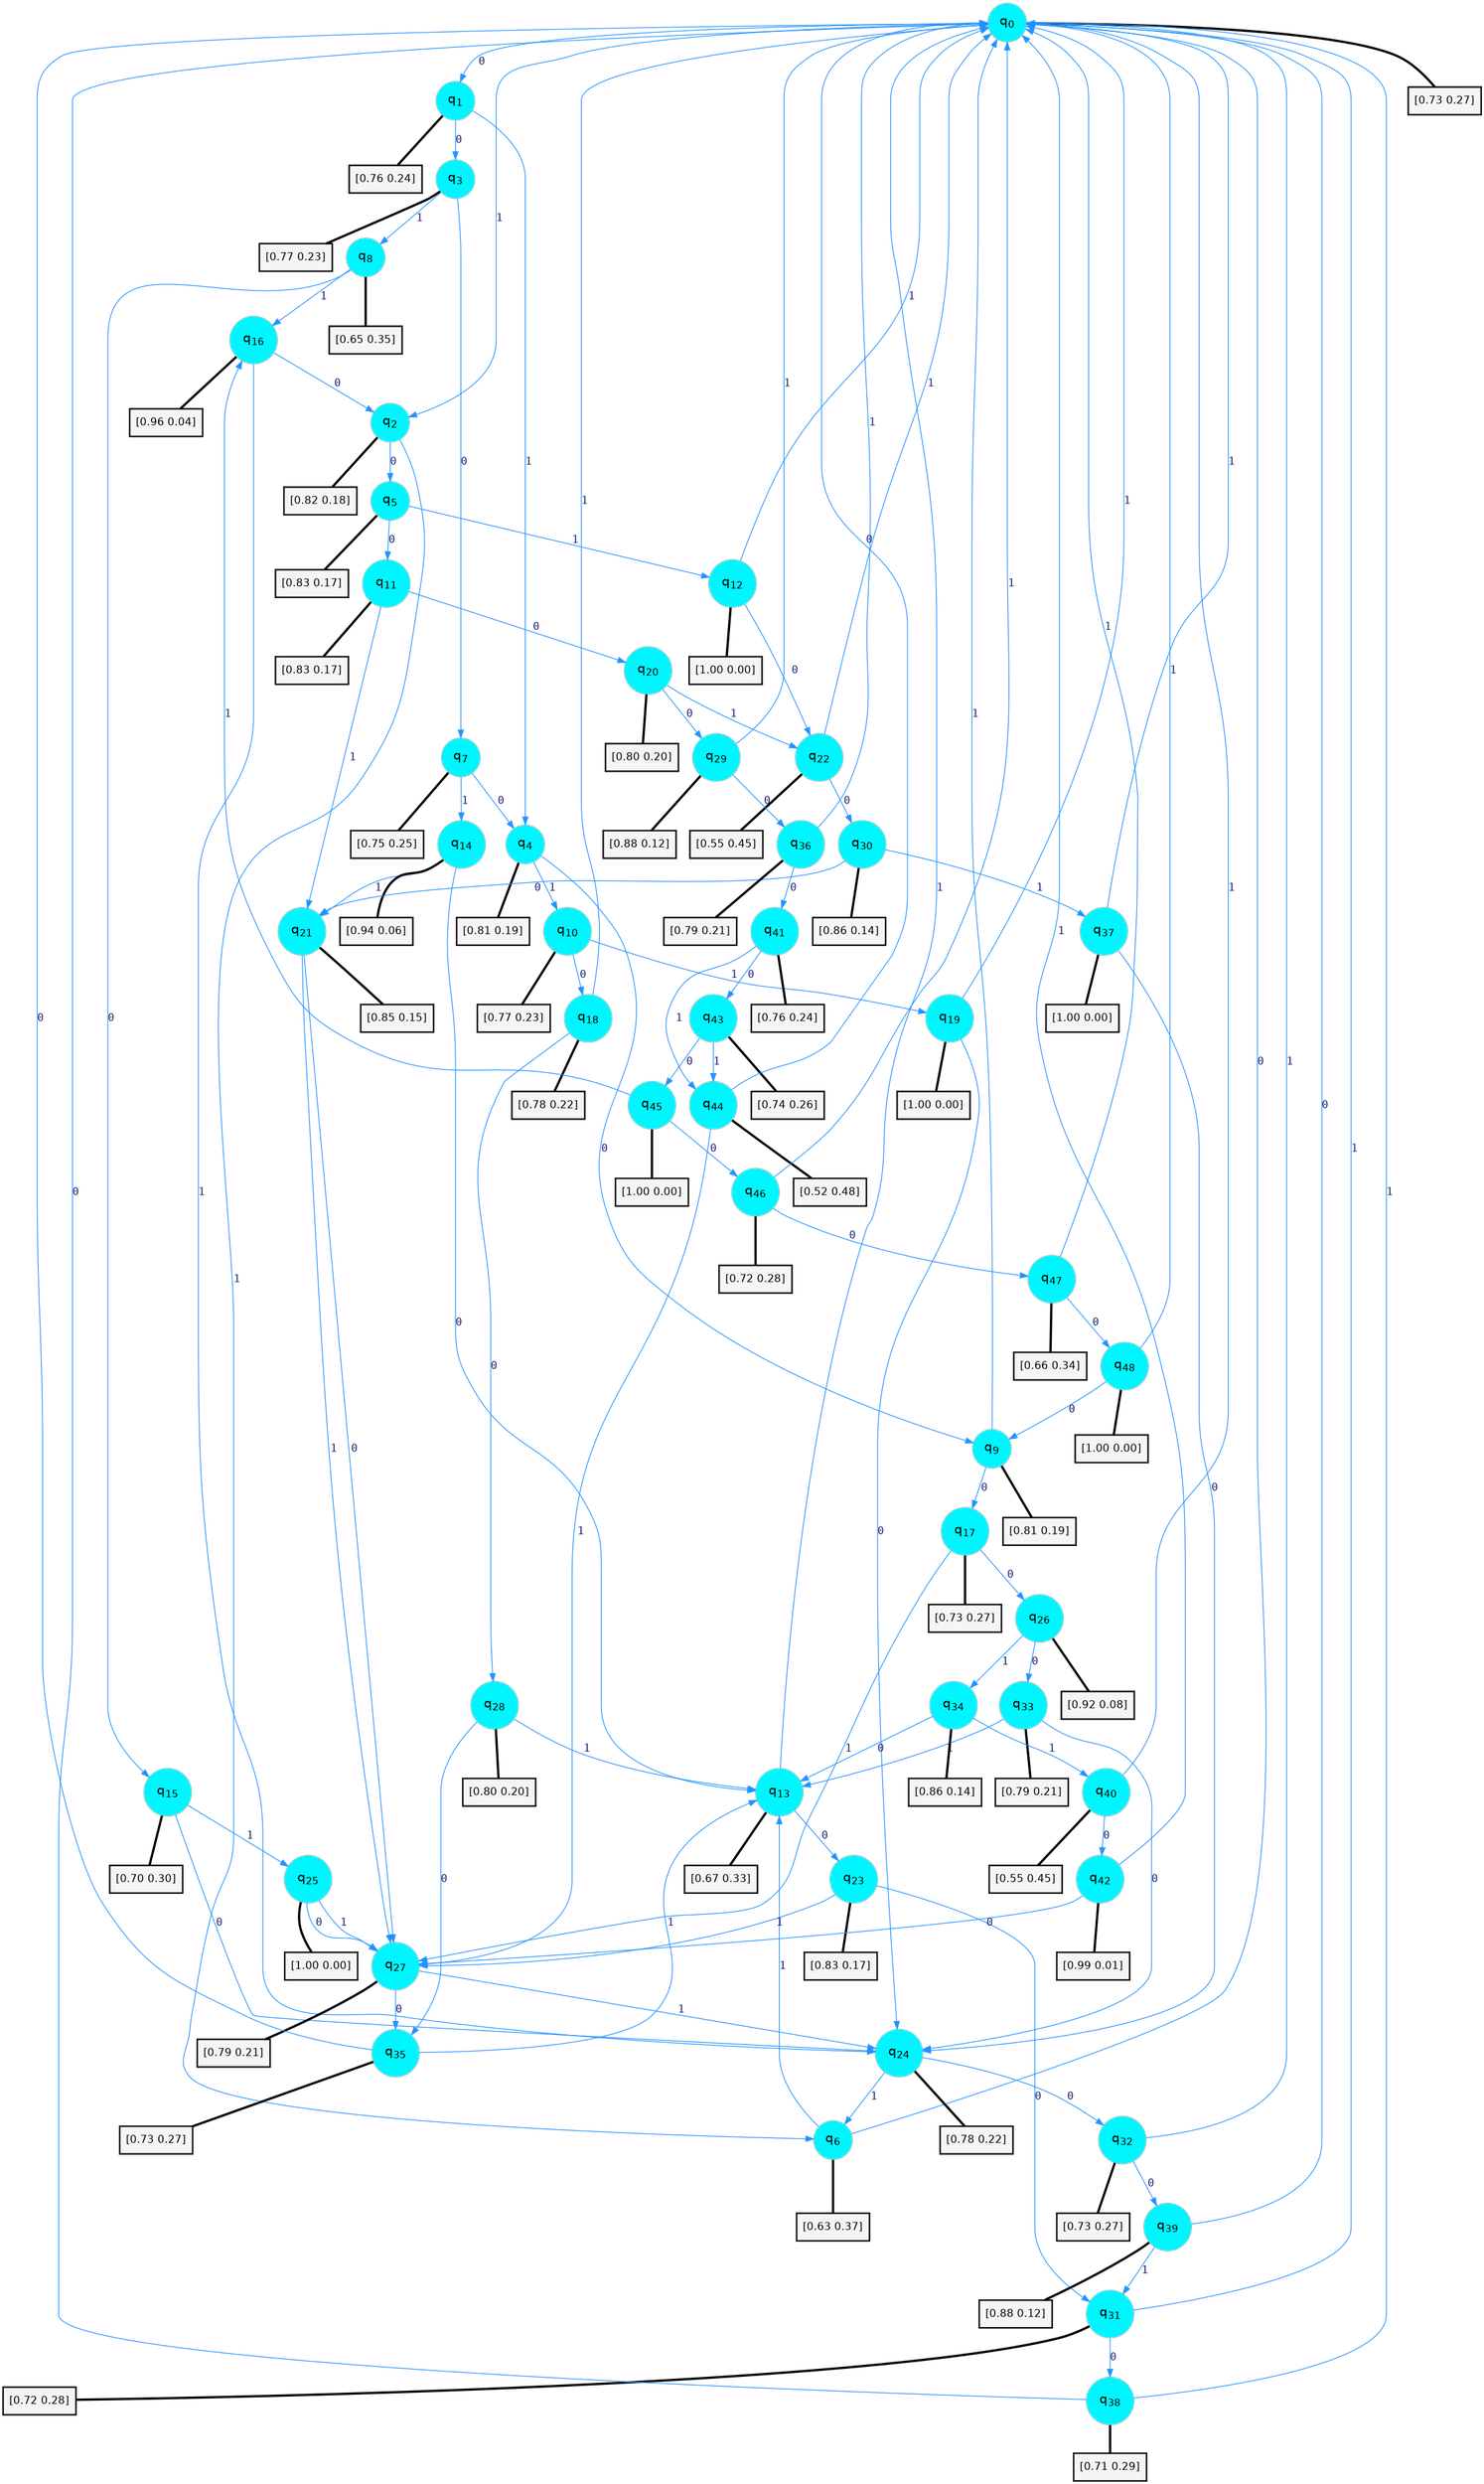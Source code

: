 digraph G {
graph [
bgcolor=transparent, dpi=300, rankdir=TD, size="40,25"];
node [
color=gray, fillcolor=turquoise1, fontcolor=black, fontname=Helvetica, fontsize=16, fontweight=bold, shape=circle, style=filled];
edge [
arrowsize=1, color=dodgerblue1, fontcolor=midnightblue, fontname=courier, fontweight=bold, penwidth=1, style=solid, weight=20];
0[label=<q<SUB>0</SUB>>];
1[label=<q<SUB>1</SUB>>];
2[label=<q<SUB>2</SUB>>];
3[label=<q<SUB>3</SUB>>];
4[label=<q<SUB>4</SUB>>];
5[label=<q<SUB>5</SUB>>];
6[label=<q<SUB>6</SUB>>];
7[label=<q<SUB>7</SUB>>];
8[label=<q<SUB>8</SUB>>];
9[label=<q<SUB>9</SUB>>];
10[label=<q<SUB>10</SUB>>];
11[label=<q<SUB>11</SUB>>];
12[label=<q<SUB>12</SUB>>];
13[label=<q<SUB>13</SUB>>];
14[label=<q<SUB>14</SUB>>];
15[label=<q<SUB>15</SUB>>];
16[label=<q<SUB>16</SUB>>];
17[label=<q<SUB>17</SUB>>];
18[label=<q<SUB>18</SUB>>];
19[label=<q<SUB>19</SUB>>];
20[label=<q<SUB>20</SUB>>];
21[label=<q<SUB>21</SUB>>];
22[label=<q<SUB>22</SUB>>];
23[label=<q<SUB>23</SUB>>];
24[label=<q<SUB>24</SUB>>];
25[label=<q<SUB>25</SUB>>];
26[label=<q<SUB>26</SUB>>];
27[label=<q<SUB>27</SUB>>];
28[label=<q<SUB>28</SUB>>];
29[label=<q<SUB>29</SUB>>];
30[label=<q<SUB>30</SUB>>];
31[label=<q<SUB>31</SUB>>];
32[label=<q<SUB>32</SUB>>];
33[label=<q<SUB>33</SUB>>];
34[label=<q<SUB>34</SUB>>];
35[label=<q<SUB>35</SUB>>];
36[label=<q<SUB>36</SUB>>];
37[label=<q<SUB>37</SUB>>];
38[label=<q<SUB>38</SUB>>];
39[label=<q<SUB>39</SUB>>];
40[label=<q<SUB>40</SUB>>];
41[label=<q<SUB>41</SUB>>];
42[label=<q<SUB>42</SUB>>];
43[label=<q<SUB>43</SUB>>];
44[label=<q<SUB>44</SUB>>];
45[label=<q<SUB>45</SUB>>];
46[label=<q<SUB>46</SUB>>];
47[label=<q<SUB>47</SUB>>];
48[label=<q<SUB>48</SUB>>];
49[label="[0.73 0.27]", shape=box,fontcolor=black, fontname=Helvetica, fontsize=14, penwidth=2, fillcolor=whitesmoke,color=black];
50[label="[0.76 0.24]", shape=box,fontcolor=black, fontname=Helvetica, fontsize=14, penwidth=2, fillcolor=whitesmoke,color=black];
51[label="[0.82 0.18]", shape=box,fontcolor=black, fontname=Helvetica, fontsize=14, penwidth=2, fillcolor=whitesmoke,color=black];
52[label="[0.77 0.23]", shape=box,fontcolor=black, fontname=Helvetica, fontsize=14, penwidth=2, fillcolor=whitesmoke,color=black];
53[label="[0.81 0.19]", shape=box,fontcolor=black, fontname=Helvetica, fontsize=14, penwidth=2, fillcolor=whitesmoke,color=black];
54[label="[0.83 0.17]", shape=box,fontcolor=black, fontname=Helvetica, fontsize=14, penwidth=2, fillcolor=whitesmoke,color=black];
55[label="[0.63 0.37]", shape=box,fontcolor=black, fontname=Helvetica, fontsize=14, penwidth=2, fillcolor=whitesmoke,color=black];
56[label="[0.75 0.25]", shape=box,fontcolor=black, fontname=Helvetica, fontsize=14, penwidth=2, fillcolor=whitesmoke,color=black];
57[label="[0.65 0.35]", shape=box,fontcolor=black, fontname=Helvetica, fontsize=14, penwidth=2, fillcolor=whitesmoke,color=black];
58[label="[0.81 0.19]", shape=box,fontcolor=black, fontname=Helvetica, fontsize=14, penwidth=2, fillcolor=whitesmoke,color=black];
59[label="[0.77 0.23]", shape=box,fontcolor=black, fontname=Helvetica, fontsize=14, penwidth=2, fillcolor=whitesmoke,color=black];
60[label="[0.83 0.17]", shape=box,fontcolor=black, fontname=Helvetica, fontsize=14, penwidth=2, fillcolor=whitesmoke,color=black];
61[label="[1.00 0.00]", shape=box,fontcolor=black, fontname=Helvetica, fontsize=14, penwidth=2, fillcolor=whitesmoke,color=black];
62[label="[0.67 0.33]", shape=box,fontcolor=black, fontname=Helvetica, fontsize=14, penwidth=2, fillcolor=whitesmoke,color=black];
63[label="[0.94 0.06]", shape=box,fontcolor=black, fontname=Helvetica, fontsize=14, penwidth=2, fillcolor=whitesmoke,color=black];
64[label="[0.70 0.30]", shape=box,fontcolor=black, fontname=Helvetica, fontsize=14, penwidth=2, fillcolor=whitesmoke,color=black];
65[label="[0.96 0.04]", shape=box,fontcolor=black, fontname=Helvetica, fontsize=14, penwidth=2, fillcolor=whitesmoke,color=black];
66[label="[0.73 0.27]", shape=box,fontcolor=black, fontname=Helvetica, fontsize=14, penwidth=2, fillcolor=whitesmoke,color=black];
67[label="[0.78 0.22]", shape=box,fontcolor=black, fontname=Helvetica, fontsize=14, penwidth=2, fillcolor=whitesmoke,color=black];
68[label="[1.00 0.00]", shape=box,fontcolor=black, fontname=Helvetica, fontsize=14, penwidth=2, fillcolor=whitesmoke,color=black];
69[label="[0.80 0.20]", shape=box,fontcolor=black, fontname=Helvetica, fontsize=14, penwidth=2, fillcolor=whitesmoke,color=black];
70[label="[0.85 0.15]", shape=box,fontcolor=black, fontname=Helvetica, fontsize=14, penwidth=2, fillcolor=whitesmoke,color=black];
71[label="[0.55 0.45]", shape=box,fontcolor=black, fontname=Helvetica, fontsize=14, penwidth=2, fillcolor=whitesmoke,color=black];
72[label="[0.83 0.17]", shape=box,fontcolor=black, fontname=Helvetica, fontsize=14, penwidth=2, fillcolor=whitesmoke,color=black];
73[label="[0.78 0.22]", shape=box,fontcolor=black, fontname=Helvetica, fontsize=14, penwidth=2, fillcolor=whitesmoke,color=black];
74[label="[1.00 0.00]", shape=box,fontcolor=black, fontname=Helvetica, fontsize=14, penwidth=2, fillcolor=whitesmoke,color=black];
75[label="[0.92 0.08]", shape=box,fontcolor=black, fontname=Helvetica, fontsize=14, penwidth=2, fillcolor=whitesmoke,color=black];
76[label="[0.79 0.21]", shape=box,fontcolor=black, fontname=Helvetica, fontsize=14, penwidth=2, fillcolor=whitesmoke,color=black];
77[label="[0.80 0.20]", shape=box,fontcolor=black, fontname=Helvetica, fontsize=14, penwidth=2, fillcolor=whitesmoke,color=black];
78[label="[0.88 0.12]", shape=box,fontcolor=black, fontname=Helvetica, fontsize=14, penwidth=2, fillcolor=whitesmoke,color=black];
79[label="[0.86 0.14]", shape=box,fontcolor=black, fontname=Helvetica, fontsize=14, penwidth=2, fillcolor=whitesmoke,color=black];
80[label="[0.72 0.28]", shape=box,fontcolor=black, fontname=Helvetica, fontsize=14, penwidth=2, fillcolor=whitesmoke,color=black];
81[label="[0.73 0.27]", shape=box,fontcolor=black, fontname=Helvetica, fontsize=14, penwidth=2, fillcolor=whitesmoke,color=black];
82[label="[0.79 0.21]", shape=box,fontcolor=black, fontname=Helvetica, fontsize=14, penwidth=2, fillcolor=whitesmoke,color=black];
83[label="[0.86 0.14]", shape=box,fontcolor=black, fontname=Helvetica, fontsize=14, penwidth=2, fillcolor=whitesmoke,color=black];
84[label="[0.73 0.27]", shape=box,fontcolor=black, fontname=Helvetica, fontsize=14, penwidth=2, fillcolor=whitesmoke,color=black];
85[label="[0.79 0.21]", shape=box,fontcolor=black, fontname=Helvetica, fontsize=14, penwidth=2, fillcolor=whitesmoke,color=black];
86[label="[1.00 0.00]", shape=box,fontcolor=black, fontname=Helvetica, fontsize=14, penwidth=2, fillcolor=whitesmoke,color=black];
87[label="[0.71 0.29]", shape=box,fontcolor=black, fontname=Helvetica, fontsize=14, penwidth=2, fillcolor=whitesmoke,color=black];
88[label="[0.88 0.12]", shape=box,fontcolor=black, fontname=Helvetica, fontsize=14, penwidth=2, fillcolor=whitesmoke,color=black];
89[label="[0.55 0.45]", shape=box,fontcolor=black, fontname=Helvetica, fontsize=14, penwidth=2, fillcolor=whitesmoke,color=black];
90[label="[0.76 0.24]", shape=box,fontcolor=black, fontname=Helvetica, fontsize=14, penwidth=2, fillcolor=whitesmoke,color=black];
91[label="[0.99 0.01]", shape=box,fontcolor=black, fontname=Helvetica, fontsize=14, penwidth=2, fillcolor=whitesmoke,color=black];
92[label="[0.74 0.26]", shape=box,fontcolor=black, fontname=Helvetica, fontsize=14, penwidth=2, fillcolor=whitesmoke,color=black];
93[label="[0.52 0.48]", shape=box,fontcolor=black, fontname=Helvetica, fontsize=14, penwidth=2, fillcolor=whitesmoke,color=black];
94[label="[1.00 0.00]", shape=box,fontcolor=black, fontname=Helvetica, fontsize=14, penwidth=2, fillcolor=whitesmoke,color=black];
95[label="[0.72 0.28]", shape=box,fontcolor=black, fontname=Helvetica, fontsize=14, penwidth=2, fillcolor=whitesmoke,color=black];
96[label="[0.66 0.34]", shape=box,fontcolor=black, fontname=Helvetica, fontsize=14, penwidth=2, fillcolor=whitesmoke,color=black];
97[label="[1.00 0.00]", shape=box,fontcolor=black, fontname=Helvetica, fontsize=14, penwidth=2, fillcolor=whitesmoke,color=black];
0->1 [label=0];
0->2 [label=1];
0->49 [arrowhead=none, penwidth=3,color=black];
1->3 [label=0];
1->4 [label=1];
1->50 [arrowhead=none, penwidth=3,color=black];
2->5 [label=0];
2->6 [label=1];
2->51 [arrowhead=none, penwidth=3,color=black];
3->7 [label=0];
3->8 [label=1];
3->52 [arrowhead=none, penwidth=3,color=black];
4->9 [label=0];
4->10 [label=1];
4->53 [arrowhead=none, penwidth=3,color=black];
5->11 [label=0];
5->12 [label=1];
5->54 [arrowhead=none, penwidth=3,color=black];
6->0 [label=0];
6->13 [label=1];
6->55 [arrowhead=none, penwidth=3,color=black];
7->4 [label=0];
7->14 [label=1];
7->56 [arrowhead=none, penwidth=3,color=black];
8->15 [label=0];
8->16 [label=1];
8->57 [arrowhead=none, penwidth=3,color=black];
9->17 [label=0];
9->0 [label=1];
9->58 [arrowhead=none, penwidth=3,color=black];
10->18 [label=0];
10->19 [label=1];
10->59 [arrowhead=none, penwidth=3,color=black];
11->20 [label=0];
11->21 [label=1];
11->60 [arrowhead=none, penwidth=3,color=black];
12->22 [label=0];
12->0 [label=1];
12->61 [arrowhead=none, penwidth=3,color=black];
13->23 [label=0];
13->0 [label=1];
13->62 [arrowhead=none, penwidth=3,color=black];
14->13 [label=0];
14->21 [label=1];
14->63 [arrowhead=none, penwidth=3,color=black];
15->24 [label=0];
15->25 [label=1];
15->64 [arrowhead=none, penwidth=3,color=black];
16->2 [label=0];
16->24 [label=1];
16->65 [arrowhead=none, penwidth=3,color=black];
17->26 [label=0];
17->27 [label=1];
17->66 [arrowhead=none, penwidth=3,color=black];
18->28 [label=0];
18->0 [label=1];
18->67 [arrowhead=none, penwidth=3,color=black];
19->24 [label=0];
19->0 [label=1];
19->68 [arrowhead=none, penwidth=3,color=black];
20->29 [label=0];
20->22 [label=1];
20->69 [arrowhead=none, penwidth=3,color=black];
21->27 [label=0];
21->27 [label=1];
21->70 [arrowhead=none, penwidth=3,color=black];
22->30 [label=0];
22->0 [label=1];
22->71 [arrowhead=none, penwidth=3,color=black];
23->31 [label=0];
23->27 [label=1];
23->72 [arrowhead=none, penwidth=3,color=black];
24->32 [label=0];
24->6 [label=1];
24->73 [arrowhead=none, penwidth=3,color=black];
25->27 [label=0];
25->27 [label=1];
25->74 [arrowhead=none, penwidth=3,color=black];
26->33 [label=0];
26->34 [label=1];
26->75 [arrowhead=none, penwidth=3,color=black];
27->35 [label=0];
27->24 [label=1];
27->76 [arrowhead=none, penwidth=3,color=black];
28->35 [label=0];
28->13 [label=1];
28->77 [arrowhead=none, penwidth=3,color=black];
29->36 [label=0];
29->0 [label=1];
29->78 [arrowhead=none, penwidth=3,color=black];
30->21 [label=0];
30->37 [label=1];
30->79 [arrowhead=none, penwidth=3,color=black];
31->38 [label=0];
31->0 [label=1];
31->80 [arrowhead=none, penwidth=3,color=black];
32->39 [label=0];
32->0 [label=1];
32->81 [arrowhead=none, penwidth=3,color=black];
33->24 [label=0];
33->13 [label=1];
33->82 [arrowhead=none, penwidth=3,color=black];
34->13 [label=0];
34->40 [label=1];
34->83 [arrowhead=none, penwidth=3,color=black];
35->0 [label=0];
35->13 [label=1];
35->84 [arrowhead=none, penwidth=3,color=black];
36->41 [label=0];
36->0 [label=1];
36->85 [arrowhead=none, penwidth=3,color=black];
37->24 [label=0];
37->0 [label=1];
37->86 [arrowhead=none, penwidth=3,color=black];
38->0 [label=0];
38->0 [label=1];
38->87 [arrowhead=none, penwidth=3,color=black];
39->0 [label=0];
39->31 [label=1];
39->88 [arrowhead=none, penwidth=3,color=black];
40->42 [label=0];
40->0 [label=1];
40->89 [arrowhead=none, penwidth=3,color=black];
41->43 [label=0];
41->44 [label=1];
41->90 [arrowhead=none, penwidth=3,color=black];
42->27 [label=0];
42->0 [label=1];
42->91 [arrowhead=none, penwidth=3,color=black];
43->45 [label=0];
43->44 [label=1];
43->92 [arrowhead=none, penwidth=3,color=black];
44->0 [label=0];
44->27 [label=1];
44->93 [arrowhead=none, penwidth=3,color=black];
45->46 [label=0];
45->16 [label=1];
45->94 [arrowhead=none, penwidth=3,color=black];
46->47 [label=0];
46->0 [label=1];
46->95 [arrowhead=none, penwidth=3,color=black];
47->48 [label=0];
47->0 [label=1];
47->96 [arrowhead=none, penwidth=3,color=black];
48->9 [label=0];
48->0 [label=1];
48->97 [arrowhead=none, penwidth=3,color=black];
}
